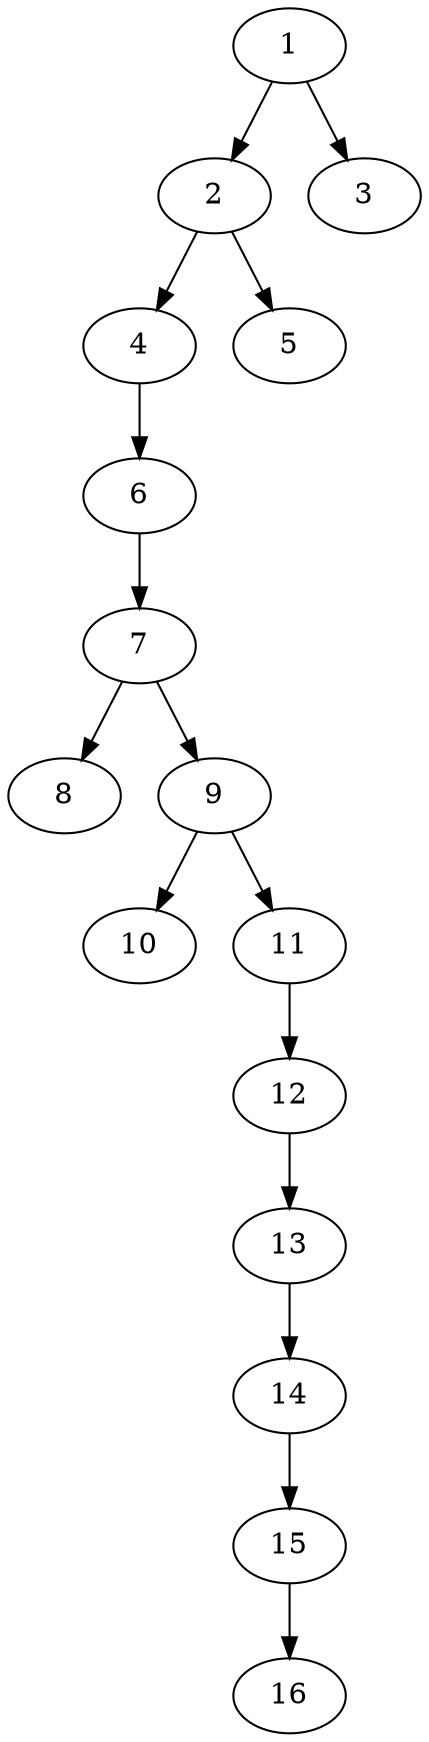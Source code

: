 // DAG (tier=1-easy, mode=data, n=16, ccr=0.317, fat=0.388, density=0.334, regular=0.661, jump=0.090, mindata=1048576, maxdata=8388608)
// DAG automatically generated by daggen at Sun Aug 24 16:33:33 2025
// /home/ermia/Project/Environments/daggen/bin/daggen --dot --ccr 0.317 --fat 0.388 --regular 0.661 --density 0.334 --jump 0.090 --mindata 1048576 --maxdata 8388608 -n 16 
digraph G {
  1 [size="83478205029121261568", alpha="0.09", expect_size="41739102514560630784"]
  1 -> 2 [size ="152805406932992"]
  1 -> 3 [size ="152805406932992"]
  2 [size="379370628720743", alpha="0.19", expect_size="189685314360371"]
  2 -> 4 [size ="16161022410752"]
  2 -> 5 [size ="16161022410752"]
  3 [size="56225862001388832", alpha="0.11", expect_size="28112931000694416"]
  4 [size="236715326064142843904", alpha="0.08", expect_size="118357663032071421952"]
  4 -> 6 [size ="306131184386048"]
  5 [size="319053302599996407808", alpha="0.17", expect_size="159526651299998203904"]
  6 [size="215147626421764736", alpha="0.12", expect_size="107573813210882368"]
  6 -> 7 [size ="82392538677248"]
  7 [size="226977427858739167232", alpha="0.19", expect_size="113488713929369583616"]
  7 -> 8 [size ="297676876808192"]
  7 -> 9 [size ="297676876808192"]
  8 [size="6909767521990020", alpha="0.18", expect_size="3454883760995010"]
  9 [size="403684854193509952", alpha="0.13", expect_size="201842427096754976"]
  9 -> 10 [size ="248888397135872"]
  9 -> 11 [size ="248888397135872"]
  10 [size="189996660832439264", alpha="0.20", expect_size="94998330416219632"]
  11 [size="4370689213046254", alpha="0.02", expect_size="2185344606523127"]
  11 -> 12 [size ="123759491022848"]
  12 [size="23290082065303232", alpha="0.13", expect_size="11645041032651616"]
  12 -> 13 [size ="448745195962368"]
  13 [size="6858360197464961", alpha="0.14", expect_size="3429180098732480"]
  13 -> 14 [size ="137662098833408"]
  14 [size="472556382315062336", alpha="0.07", expect_size="236278191157531168"]
  14 -> 15 [size ="293692623552512"]
  15 [size="77858858977984512000", alpha="0.17", expect_size="38929429488992256000"]
  15 -> 16 [size ="145868665651200"]
  16 [size="13250766056023304", alpha="0.07", expect_size="6625383028011652"]
}